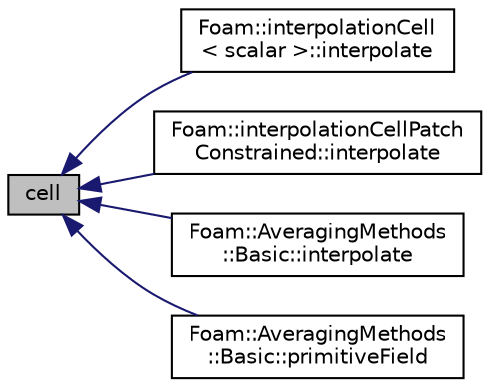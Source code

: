 digraph "cell"
{
  bgcolor="transparent";
  edge [fontname="Helvetica",fontsize="10",labelfontname="Helvetica",labelfontsize="10"];
  node [fontname="Helvetica",fontsize="10",shape=record];
  rankdir="LR";
  Node1 [label="cell",height=0.2,width=0.4,color="black", fillcolor="grey75", style="filled" fontcolor="black"];
  Node1 -> Node2 [dir="back",color="midnightblue",fontsize="10",style="solid",fontname="Helvetica"];
  Node2 [label="Foam::interpolationCell\l\< scalar \>::interpolate",height=0.2,width=0.4,color="black",URL="$classFoam_1_1interpolationCell.html#abf9b1a616aa403ad81c24ef51c68ba51",tooltip="Interpolate field to the given coordinates in the tetrahedron. "];
  Node1 -> Node3 [dir="back",color="midnightblue",fontsize="10",style="solid",fontname="Helvetica"];
  Node3 [label="Foam::interpolationCellPatch\lConstrained::interpolate",height=0.2,width=0.4,color="black",URL="$classFoam_1_1interpolationCellPatchConstrained.html#abf9b1a616aa403ad81c24ef51c68ba51",tooltip="Interpolate field to the given coordinates in the tetrahedron. "];
  Node1 -> Node4 [dir="back",color="midnightblue",fontsize="10",style="solid",fontname="Helvetica"];
  Node4 [label="Foam::AveragingMethods\l::Basic::interpolate",height=0.2,width=0.4,color="black",URL="$classFoam_1_1AveragingMethods_1_1Basic.html#a731d08d33a93eadd6a6d2cc92355a9d7",tooltip="Interpolate. "];
  Node1 -> Node5 [dir="back",color="midnightblue",fontsize="10",style="solid",fontname="Helvetica"];
  Node5 [label="Foam::AveragingMethods\l::Basic::primitiveField",height=0.2,width=0.4,color="black",URL="$classFoam_1_1AveragingMethods_1_1Basic.html#ae3b9299124b4fd9239c8568cface2803",tooltip="Return an internal field of the average. "];
}
